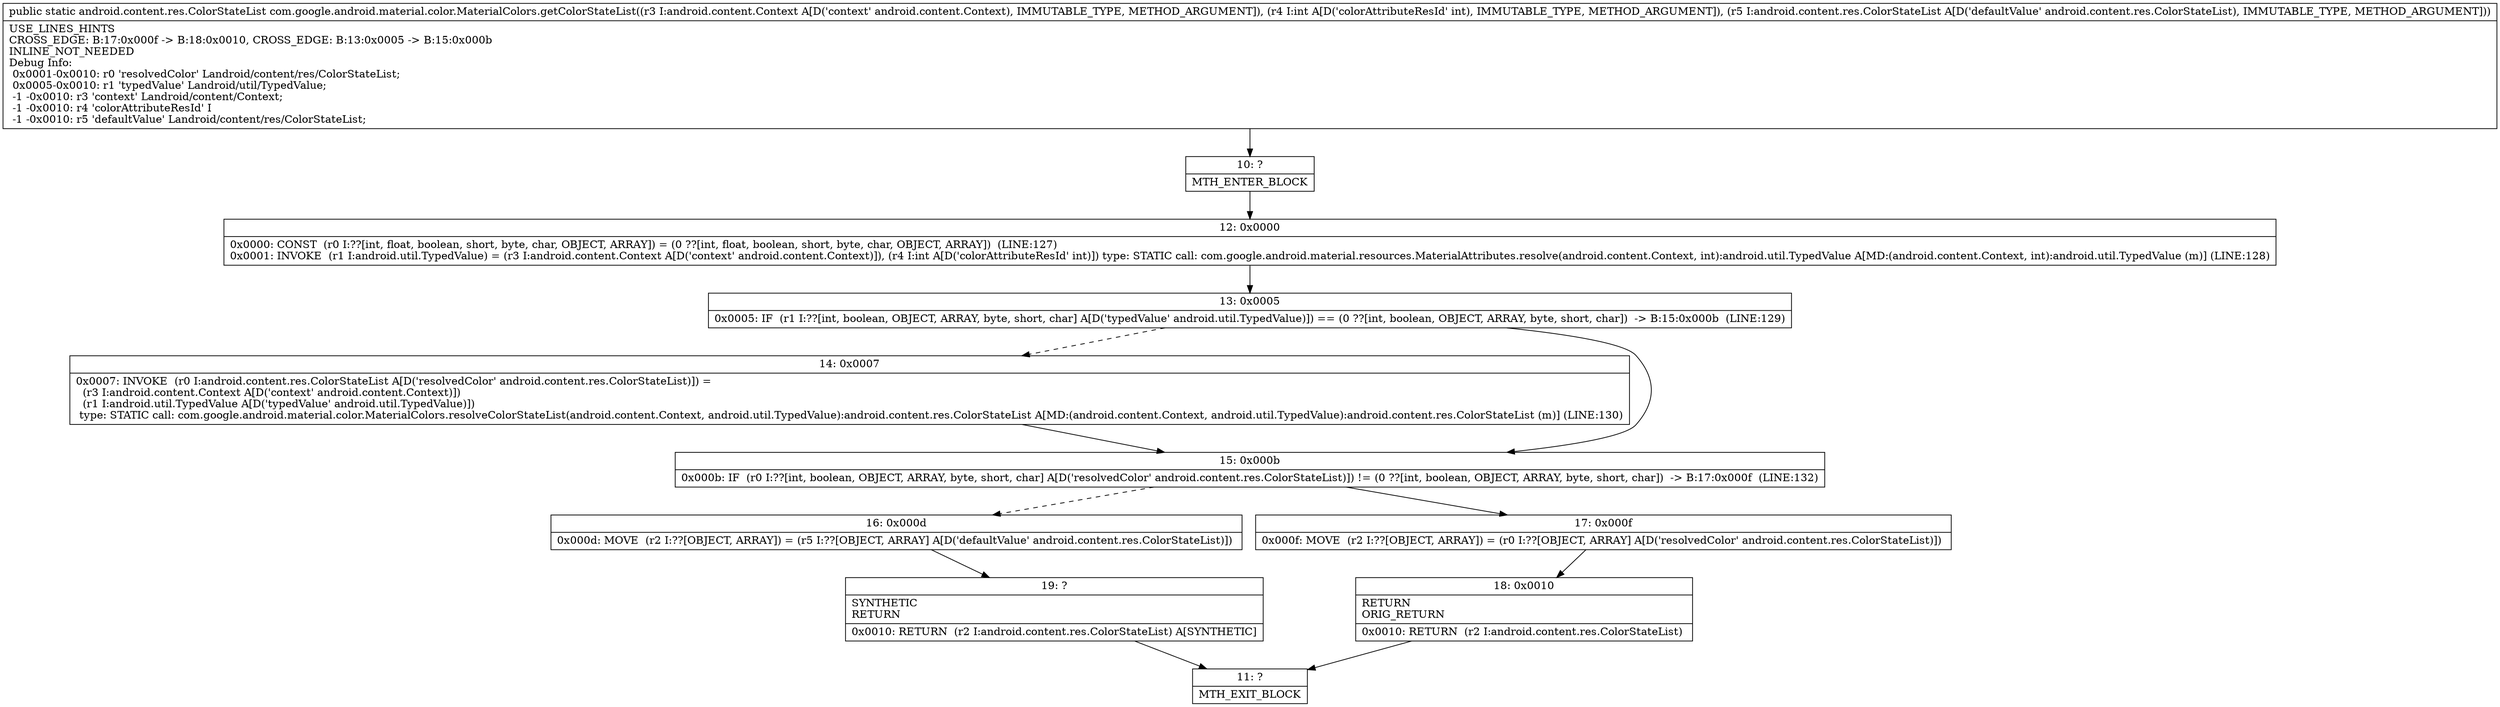 digraph "CFG forcom.google.android.material.color.MaterialColors.getColorStateList(Landroid\/content\/Context;ILandroid\/content\/res\/ColorStateList;)Landroid\/content\/res\/ColorStateList;" {
Node_10 [shape=record,label="{10\:\ ?|MTH_ENTER_BLOCK\l}"];
Node_12 [shape=record,label="{12\:\ 0x0000|0x0000: CONST  (r0 I:??[int, float, boolean, short, byte, char, OBJECT, ARRAY]) = (0 ??[int, float, boolean, short, byte, char, OBJECT, ARRAY])  (LINE:127)\l0x0001: INVOKE  (r1 I:android.util.TypedValue) = (r3 I:android.content.Context A[D('context' android.content.Context)]), (r4 I:int A[D('colorAttributeResId' int)]) type: STATIC call: com.google.android.material.resources.MaterialAttributes.resolve(android.content.Context, int):android.util.TypedValue A[MD:(android.content.Context, int):android.util.TypedValue (m)] (LINE:128)\l}"];
Node_13 [shape=record,label="{13\:\ 0x0005|0x0005: IF  (r1 I:??[int, boolean, OBJECT, ARRAY, byte, short, char] A[D('typedValue' android.util.TypedValue)]) == (0 ??[int, boolean, OBJECT, ARRAY, byte, short, char])  \-\> B:15:0x000b  (LINE:129)\l}"];
Node_14 [shape=record,label="{14\:\ 0x0007|0x0007: INVOKE  (r0 I:android.content.res.ColorStateList A[D('resolvedColor' android.content.res.ColorStateList)]) = \l  (r3 I:android.content.Context A[D('context' android.content.Context)])\l  (r1 I:android.util.TypedValue A[D('typedValue' android.util.TypedValue)])\l type: STATIC call: com.google.android.material.color.MaterialColors.resolveColorStateList(android.content.Context, android.util.TypedValue):android.content.res.ColorStateList A[MD:(android.content.Context, android.util.TypedValue):android.content.res.ColorStateList (m)] (LINE:130)\l}"];
Node_15 [shape=record,label="{15\:\ 0x000b|0x000b: IF  (r0 I:??[int, boolean, OBJECT, ARRAY, byte, short, char] A[D('resolvedColor' android.content.res.ColorStateList)]) != (0 ??[int, boolean, OBJECT, ARRAY, byte, short, char])  \-\> B:17:0x000f  (LINE:132)\l}"];
Node_16 [shape=record,label="{16\:\ 0x000d|0x000d: MOVE  (r2 I:??[OBJECT, ARRAY]) = (r5 I:??[OBJECT, ARRAY] A[D('defaultValue' android.content.res.ColorStateList)]) \l}"];
Node_19 [shape=record,label="{19\:\ ?|SYNTHETIC\lRETURN\l|0x0010: RETURN  (r2 I:android.content.res.ColorStateList) A[SYNTHETIC]\l}"];
Node_11 [shape=record,label="{11\:\ ?|MTH_EXIT_BLOCK\l}"];
Node_17 [shape=record,label="{17\:\ 0x000f|0x000f: MOVE  (r2 I:??[OBJECT, ARRAY]) = (r0 I:??[OBJECT, ARRAY] A[D('resolvedColor' android.content.res.ColorStateList)]) \l}"];
Node_18 [shape=record,label="{18\:\ 0x0010|RETURN\lORIG_RETURN\l|0x0010: RETURN  (r2 I:android.content.res.ColorStateList) \l}"];
MethodNode[shape=record,label="{public static android.content.res.ColorStateList com.google.android.material.color.MaterialColors.getColorStateList((r3 I:android.content.Context A[D('context' android.content.Context), IMMUTABLE_TYPE, METHOD_ARGUMENT]), (r4 I:int A[D('colorAttributeResId' int), IMMUTABLE_TYPE, METHOD_ARGUMENT]), (r5 I:android.content.res.ColorStateList A[D('defaultValue' android.content.res.ColorStateList), IMMUTABLE_TYPE, METHOD_ARGUMENT]))  | USE_LINES_HINTS\lCROSS_EDGE: B:17:0x000f \-\> B:18:0x0010, CROSS_EDGE: B:13:0x0005 \-\> B:15:0x000b\lINLINE_NOT_NEEDED\lDebug Info:\l  0x0001\-0x0010: r0 'resolvedColor' Landroid\/content\/res\/ColorStateList;\l  0x0005\-0x0010: r1 'typedValue' Landroid\/util\/TypedValue;\l  \-1 \-0x0010: r3 'context' Landroid\/content\/Context;\l  \-1 \-0x0010: r4 'colorAttributeResId' I\l  \-1 \-0x0010: r5 'defaultValue' Landroid\/content\/res\/ColorStateList;\l}"];
MethodNode -> Node_10;Node_10 -> Node_12;
Node_12 -> Node_13;
Node_13 -> Node_14[style=dashed];
Node_13 -> Node_15;
Node_14 -> Node_15;
Node_15 -> Node_16[style=dashed];
Node_15 -> Node_17;
Node_16 -> Node_19;
Node_19 -> Node_11;
Node_17 -> Node_18;
Node_18 -> Node_11;
}

